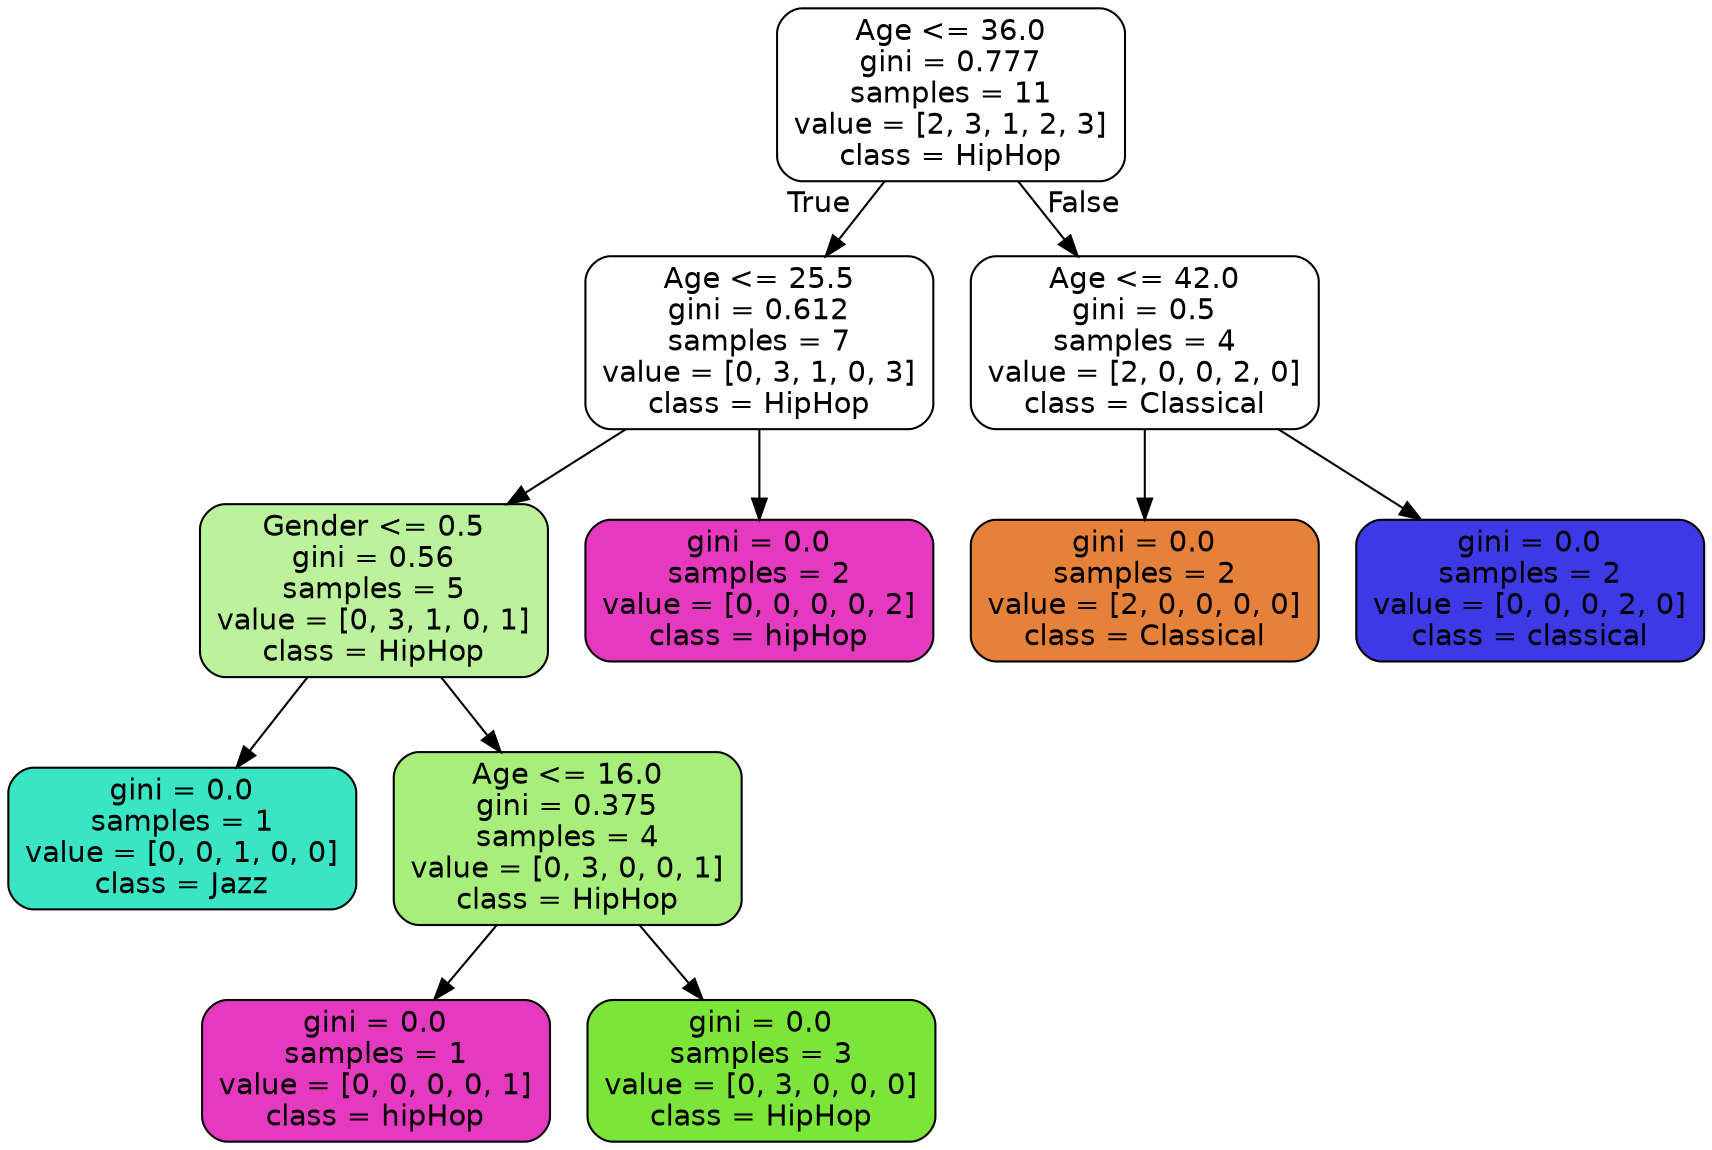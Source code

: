 digraph Tree {
node [shape=box, style="filled, rounded", color="black", fontname=helvetica] ;
edge [fontname=helvetica] ;
0 [label="Age <= 36.0\ngini = 0.777\nsamples = 11\nvalue = [2, 3, 1, 2, 3]\nclass = HipHop", fillcolor="#ffffff"] ;
1 [label="Age <= 25.5\ngini = 0.612\nsamples = 7\nvalue = [0, 3, 1, 0, 3]\nclass = HipHop", fillcolor="#ffffff"] ;
0 -> 1 [labeldistance=2.5, labelangle=45, headlabel="True"] ;
2 [label="Gender <= 0.5\ngini = 0.56\nsamples = 5\nvalue = [0, 3, 1, 0, 1]\nclass = HipHop", fillcolor="#bdf29c"] ;
1 -> 2 ;
3 [label="gini = 0.0\nsamples = 1\nvalue = [0, 0, 1, 0, 0]\nclass = Jazz", fillcolor="#39e5c5"] ;
2 -> 3 ;
4 [label="Age <= 16.0\ngini = 0.375\nsamples = 4\nvalue = [0, 3, 0, 0, 1]\nclass = HipHop", fillcolor="#a7ee7b"] ;
2 -> 4 ;
5 [label="gini = 0.0\nsamples = 1\nvalue = [0, 0, 0, 0, 1]\nclass = hipHop", fillcolor="#e539c0"] ;
4 -> 5 ;
6 [label="gini = 0.0\nsamples = 3\nvalue = [0, 3, 0, 0, 0]\nclass = HipHop", fillcolor="#7be539"] ;
4 -> 6 ;
7 [label="gini = 0.0\nsamples = 2\nvalue = [0, 0, 0, 0, 2]\nclass = hipHop", fillcolor="#e539c0"] ;
1 -> 7 ;
8 [label="Age <= 42.0\ngini = 0.5\nsamples = 4\nvalue = [2, 0, 0, 2, 0]\nclass = Classical", fillcolor="#ffffff"] ;
0 -> 8 [labeldistance=2.5, labelangle=-45, headlabel="False"] ;
9 [label="gini = 0.0\nsamples = 2\nvalue = [2, 0, 0, 0, 0]\nclass = Classical", fillcolor="#e58139"] ;
8 -> 9 ;
10 [label="gini = 0.0\nsamples = 2\nvalue = [0, 0, 0, 2, 0]\nclass = classical", fillcolor="#3c39e5"] ;
8 -> 10 ;
}